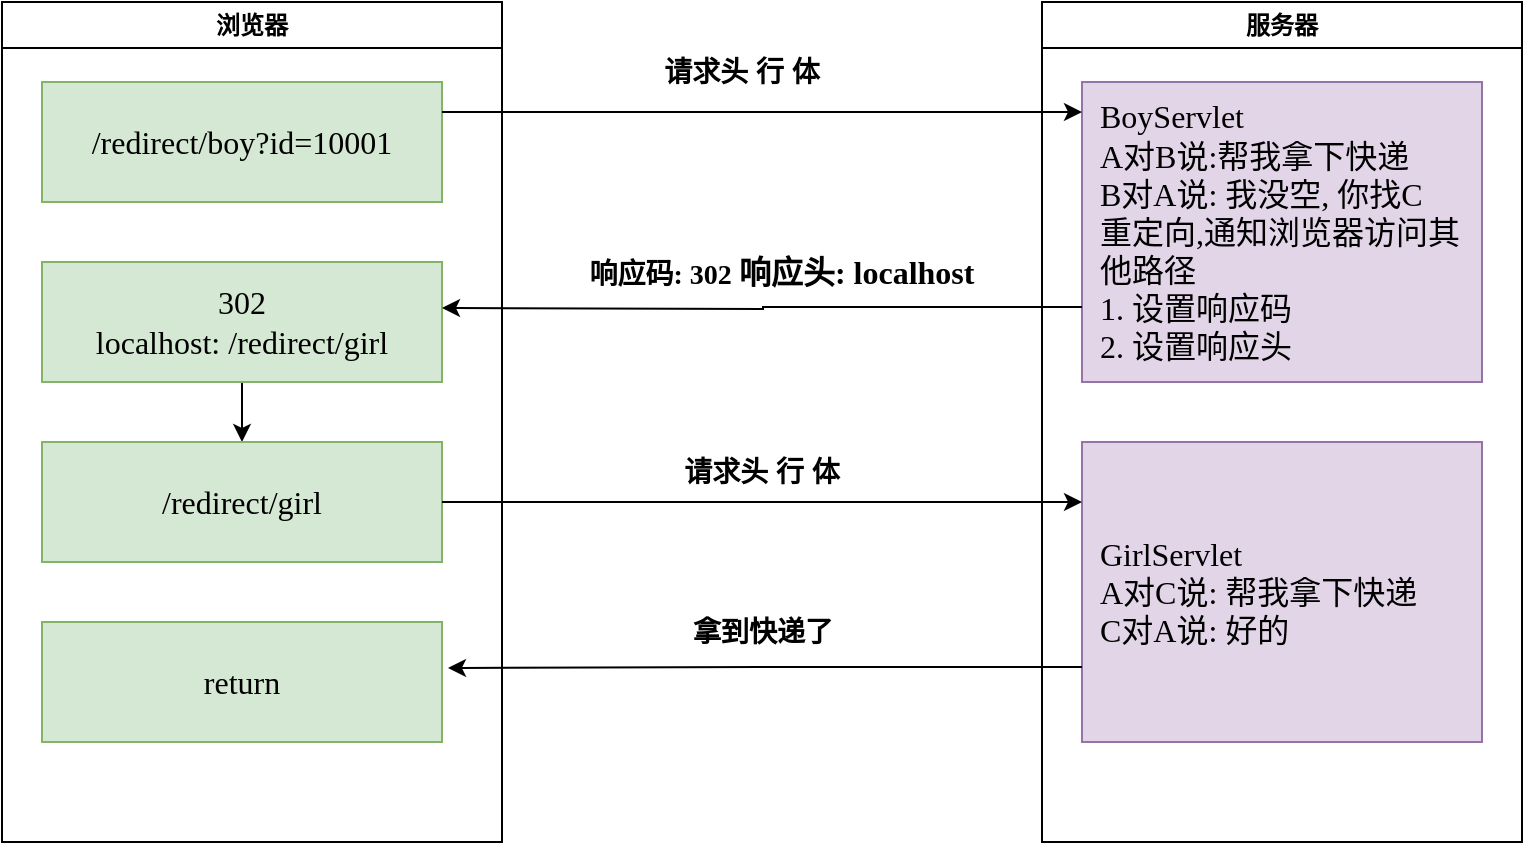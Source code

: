 <mxfile version="20.5.3" type="github">
  <diagram id="C5RBs43oDa-KdzZeNtuy" name="Page-1">
    <mxGraphModel dx="1422" dy="754" grid="1" gridSize="10" guides="1" tooltips="1" connect="1" arrows="1" fold="1" page="1" pageScale="1" pageWidth="827" pageHeight="1169" math="0" shadow="0">
      <root>
        <mxCell id="WIyWlLk6GJQsqaUBKTNV-0" />
        <mxCell id="WIyWlLk6GJQsqaUBKTNV-1" parent="WIyWlLk6GJQsqaUBKTNV-0" />
        <mxCell id="nHfeGm76d14weIbEbzsL-0" value="浏览器" style="swimlane;whiteSpace=wrap;html=1;" vertex="1" parent="WIyWlLk6GJQsqaUBKTNV-1">
          <mxGeometry x="40" y="40" width="250" height="420" as="geometry" />
        </mxCell>
        <mxCell id="nHfeGm76d14weIbEbzsL-2" value="&lt;span style=&quot;font-family: &amp;quot;PingFang SC&amp;quot;, &amp;quot;Noto Sans SC&amp;quot;, &amp;quot;Meslo LG&amp;quot;, &amp;quot;Microsoft YaHei&amp;quot;; font-size: 16px;&quot;&gt;/redirect/boy?id=10001&lt;/span&gt;" style="rounded=0;whiteSpace=wrap;html=1;strokeColor=#82b366;fillColor=#d5e8d4;" vertex="1" parent="nHfeGm76d14weIbEbzsL-0">
          <mxGeometry x="20" y="40" width="200" height="60" as="geometry" />
        </mxCell>
        <mxCell id="nHfeGm76d14weIbEbzsL-17" style="edgeStyle=orthogonalEdgeStyle;rounded=0;orthogonalLoop=1;jettySize=auto;html=1;exitX=0.5;exitY=1;exitDx=0;exitDy=0;fontSize=14;fontColor=#000000;" edge="1" parent="nHfeGm76d14weIbEbzsL-0" source="nHfeGm76d14weIbEbzsL-11" target="nHfeGm76d14weIbEbzsL-16">
          <mxGeometry relative="1" as="geometry" />
        </mxCell>
        <mxCell id="nHfeGm76d14weIbEbzsL-11" value="&lt;span style=&quot;font-family: &amp;quot;PingFang SC&amp;quot;, &amp;quot;Noto Sans SC&amp;quot;, &amp;quot;Meslo LG&amp;quot;, &amp;quot;Microsoft YaHei&amp;quot;; font-size: 16px;&quot;&gt;302&lt;/span&gt;&lt;br style=&quot;box-sizing: border-box; font-family: &amp;quot;PingFang SC&amp;quot;, &amp;quot;Noto Sans SC&amp;quot;, &amp;quot;Meslo LG&amp;quot;, &amp;quot;Microsoft YaHei&amp;quot;; font-size: 16px;&quot;&gt;&lt;span style=&quot;font-family: &amp;quot;PingFang SC&amp;quot;, &amp;quot;Noto Sans SC&amp;quot;, &amp;quot;Meslo LG&amp;quot;, &amp;quot;Microsoft YaHei&amp;quot;; font-size: 16px;&quot;&gt;localhost: /redirect/girl&lt;/span&gt;" style="rounded=0;whiteSpace=wrap;html=1;labelBackgroundColor=none;fontSize=14;fillColor=#d5e8d4;strokeColor=#82b366;" vertex="1" parent="nHfeGm76d14weIbEbzsL-0">
          <mxGeometry x="20" y="130" width="200" height="60" as="geometry" />
        </mxCell>
        <mxCell id="nHfeGm76d14weIbEbzsL-16" value="&lt;span style=&quot;font-family: &amp;quot;PingFang SC&amp;quot;, &amp;quot;Noto Sans SC&amp;quot;, &amp;quot;Meslo LG&amp;quot;, &amp;quot;Microsoft YaHei&amp;quot;; font-size: 16px;&quot;&gt;/redirect/girl&lt;/span&gt;" style="rounded=0;whiteSpace=wrap;html=1;labelBackgroundColor=none;fontSize=14;fillColor=#d5e8d4;strokeColor=#82b366;fontColor=#000000;" vertex="1" parent="nHfeGm76d14weIbEbzsL-0">
          <mxGeometry x="20" y="220" width="200" height="60" as="geometry" />
        </mxCell>
        <mxCell id="nHfeGm76d14weIbEbzsL-29" value="&lt;span style=&quot;font-family: &amp;quot;PingFang SC&amp;quot;, &amp;quot;Noto Sans SC&amp;quot;, &amp;quot;Meslo LG&amp;quot;, &amp;quot;Microsoft YaHei&amp;quot;; font-size: 16px;&quot;&gt;return&lt;/span&gt;" style="rounded=0;whiteSpace=wrap;html=1;labelBackgroundColor=none;fontSize=14;fillColor=#d5e8d4;strokeColor=#82b366;fontColor=#000000;" vertex="1" parent="nHfeGm76d14weIbEbzsL-0">
          <mxGeometry x="20" y="310" width="200" height="60" as="geometry" />
        </mxCell>
        <mxCell id="nHfeGm76d14weIbEbzsL-1" value="服务器" style="swimlane;whiteSpace=wrap;html=1;" vertex="1" parent="WIyWlLk6GJQsqaUBKTNV-1">
          <mxGeometry x="560" y="40" width="240" height="420" as="geometry" />
        </mxCell>
        <mxCell id="nHfeGm76d14weIbEbzsL-4" value="&lt;span style=&quot;font-family: &amp;quot;PingFang SC&amp;quot;, &amp;quot;Noto Sans SC&amp;quot;, &amp;quot;Meslo LG&amp;quot;, &amp;quot;Microsoft YaHei&amp;quot;; font-size: 16px;&quot;&gt;BoyServlet&lt;/span&gt;&lt;br style=&quot;box-sizing: border-box; font-family: &amp;quot;PingFang SC&amp;quot;, &amp;quot;Noto Sans SC&amp;quot;, &amp;quot;Meslo LG&amp;quot;, &amp;quot;Microsoft YaHei&amp;quot;; font-size: 16px;&quot;&gt;&lt;span style=&quot;font-family: &amp;quot;PingFang SC&amp;quot;, &amp;quot;Noto Sans SC&amp;quot;, &amp;quot;Meslo LG&amp;quot;, &amp;quot;Microsoft YaHei&amp;quot;; font-size: 16px;&quot;&gt;A对B说:帮我拿下快递&lt;/span&gt;&lt;br style=&quot;box-sizing: border-box; font-family: &amp;quot;PingFang SC&amp;quot;, &amp;quot;Noto Sans SC&amp;quot;, &amp;quot;Meslo LG&amp;quot;, &amp;quot;Microsoft YaHei&amp;quot;; font-size: 16px;&quot;&gt;&lt;span style=&quot;font-family: &amp;quot;PingFang SC&amp;quot;, &amp;quot;Noto Sans SC&amp;quot;, &amp;quot;Meslo LG&amp;quot;, &amp;quot;Microsoft YaHei&amp;quot;; font-size: 16px;&quot;&gt;B对A说: 我没空, 你找C&lt;/span&gt;&lt;br style=&quot;box-sizing: border-box; font-family: &amp;quot;PingFang SC&amp;quot;, &amp;quot;Noto Sans SC&amp;quot;, &amp;quot;Meslo LG&amp;quot;, &amp;quot;Microsoft YaHei&amp;quot;; font-size: 16px;&quot;&gt;&lt;span style=&quot;font-family: &amp;quot;PingFang SC&amp;quot;, &amp;quot;Noto Sans SC&amp;quot;, &amp;quot;Meslo LG&amp;quot;, &amp;quot;Microsoft YaHei&amp;quot;; font-size: 16px;&quot;&gt;重定向,通知浏览器访问其他路径&lt;/span&gt;&lt;br style=&quot;box-sizing: border-box; font-family: &amp;quot;PingFang SC&amp;quot;, &amp;quot;Noto Sans SC&amp;quot;, &amp;quot;Meslo LG&amp;quot;, &amp;quot;Microsoft YaHei&amp;quot;; font-size: 16px;&quot;&gt;&lt;span style=&quot;font-family: &amp;quot;PingFang SC&amp;quot;, &amp;quot;Noto Sans SC&amp;quot;, &amp;quot;Meslo LG&amp;quot;, &amp;quot;Microsoft YaHei&amp;quot;; font-size: 16px;&quot;&gt;1. 设置响应码&lt;/span&gt;&lt;br style=&quot;box-sizing: border-box; font-family: &amp;quot;PingFang SC&amp;quot;, &amp;quot;Noto Sans SC&amp;quot;, &amp;quot;Meslo LG&amp;quot;, &amp;quot;Microsoft YaHei&amp;quot;; font-size: 16px;&quot;&gt;&lt;span style=&quot;font-family: &amp;quot;PingFang SC&amp;quot;, &amp;quot;Noto Sans SC&amp;quot;, &amp;quot;Meslo LG&amp;quot;, &amp;quot;Microsoft YaHei&amp;quot;; font-size: 16px;&quot;&gt;2. 设置响应头&lt;/span&gt;" style="rounded=0;whiteSpace=wrap;html=1;labelBackgroundColor=none;fillColor=#e1d5e7;strokeColor=#9673a6;align=left;spacingLeft=7;" vertex="1" parent="nHfeGm76d14weIbEbzsL-1">
          <mxGeometry x="20" y="40" width="200" height="150" as="geometry" />
        </mxCell>
        <mxCell id="nHfeGm76d14weIbEbzsL-31" value="&lt;span style=&quot;font-family: &amp;quot;PingFang SC&amp;quot;, &amp;quot;Noto Sans SC&amp;quot;, &amp;quot;Meslo LG&amp;quot;, &amp;quot;Microsoft YaHei&amp;quot;; font-size: 16px;&quot;&gt;GirlServlet&lt;/span&gt;&lt;br style=&quot;box-sizing: border-box; font-family: &amp;quot;PingFang SC&amp;quot;, &amp;quot;Noto Sans SC&amp;quot;, &amp;quot;Meslo LG&amp;quot;, &amp;quot;Microsoft YaHei&amp;quot;; font-size: 16px;&quot;&gt;&lt;span style=&quot;font-family: &amp;quot;PingFang SC&amp;quot;, &amp;quot;Noto Sans SC&amp;quot;, &amp;quot;Meslo LG&amp;quot;, &amp;quot;Microsoft YaHei&amp;quot;; font-size: 16px;&quot;&gt;A对C说: 帮我拿下快递&lt;/span&gt;&lt;br style=&quot;box-sizing: border-box; font-family: &amp;quot;PingFang SC&amp;quot;, &amp;quot;Noto Sans SC&amp;quot;, &amp;quot;Meslo LG&amp;quot;, &amp;quot;Microsoft YaHei&amp;quot;; font-size: 16px;&quot;&gt;&lt;span style=&quot;font-family: &amp;quot;PingFang SC&amp;quot;, &amp;quot;Noto Sans SC&amp;quot;, &amp;quot;Meslo LG&amp;quot;, &amp;quot;Microsoft YaHei&amp;quot;; font-size: 16px;&quot;&gt;C对A说: 好的&lt;/span&gt;" style="rounded=0;whiteSpace=wrap;html=1;labelBackgroundColor=none;fillColor=#e1d5e7;strokeColor=#9673a6;align=left;spacingLeft=7;" vertex="1" parent="nHfeGm76d14weIbEbzsL-1">
          <mxGeometry x="20" y="220" width="200" height="150" as="geometry" />
        </mxCell>
        <mxCell id="nHfeGm76d14weIbEbzsL-6" style="edgeStyle=orthogonalEdgeStyle;rounded=0;orthogonalLoop=1;jettySize=auto;html=1;exitX=1;exitY=0.25;exitDx=0;exitDy=0;entryX=0;entryY=0.1;entryDx=0;entryDy=0;entryPerimeter=0;fontColor=#000000;" edge="1" parent="WIyWlLk6GJQsqaUBKTNV-1" source="nHfeGm76d14weIbEbzsL-2" target="nHfeGm76d14weIbEbzsL-4">
          <mxGeometry relative="1" as="geometry" />
        </mxCell>
        <mxCell id="nHfeGm76d14weIbEbzsL-8" value="请求头 行 体" style="text;html=1;strokeColor=none;fillColor=none;align=center;verticalAlign=middle;whiteSpace=wrap;rounded=0;labelBackgroundColor=none;fontColor=#000000;fontStyle=1;fontSize=14;" vertex="1" parent="WIyWlLk6GJQsqaUBKTNV-1">
          <mxGeometry x="310" y="60" width="200" height="30" as="geometry" />
        </mxCell>
        <mxCell id="nHfeGm76d14weIbEbzsL-13" style="edgeStyle=orthogonalEdgeStyle;rounded=0;orthogonalLoop=1;jettySize=auto;html=1;exitX=0;exitY=0.75;exitDx=0;exitDy=0;fontSize=14;fontColor=#000000;" edge="1" parent="WIyWlLk6GJQsqaUBKTNV-1" source="nHfeGm76d14weIbEbzsL-4">
          <mxGeometry relative="1" as="geometry">
            <mxPoint x="260" y="193" as="targetPoint" />
          </mxGeometry>
        </mxCell>
        <mxCell id="nHfeGm76d14weIbEbzsL-15" value="&lt;span style=&quot;font-family: &amp;quot;PingFang SC&amp;quot;, &amp;quot;Noto Sans SC&amp;quot;, &amp;quot;Meslo LG&amp;quot;, &amp;quot;Microsoft YaHei&amp;quot;;&quot;&gt;响应码: 302&amp;nbsp;&lt;/span&gt;&lt;span style=&quot;font-family: &amp;quot;PingFang SC&amp;quot;, &amp;quot;Noto Sans SC&amp;quot;, &amp;quot;Meslo LG&amp;quot;, &amp;quot;Microsoft YaHei&amp;quot;; font-size: 16px;&quot;&gt;响应头: localhost&lt;/span&gt;" style="text;html=1;align=center;verticalAlign=middle;whiteSpace=wrap;rounded=0;labelBackgroundColor=none;fontSize=14;fontStyle=1" vertex="1" parent="WIyWlLk6GJQsqaUBKTNV-1">
          <mxGeometry x="320" y="160" width="220" height="30" as="geometry" />
        </mxCell>
        <mxCell id="nHfeGm76d14weIbEbzsL-24" style="edgeStyle=orthogonalEdgeStyle;rounded=0;orthogonalLoop=1;jettySize=auto;html=1;exitX=1;exitY=0.5;exitDx=0;exitDy=0;entryX=0;entryY=0.25;entryDx=0;entryDy=0;fontSize=14;fontColor=#000000;" edge="1" parent="WIyWlLk6GJQsqaUBKTNV-1" source="nHfeGm76d14weIbEbzsL-16">
          <mxGeometry relative="1" as="geometry">
            <mxPoint x="580" y="290" as="targetPoint" />
          </mxGeometry>
        </mxCell>
        <mxCell id="nHfeGm76d14weIbEbzsL-30" value="请求头 行 体" style="text;html=1;strokeColor=none;fillColor=none;align=center;verticalAlign=middle;whiteSpace=wrap;rounded=0;labelBackgroundColor=none;fontColor=#000000;fontStyle=1;fontSize=14;" vertex="1" parent="WIyWlLk6GJQsqaUBKTNV-1">
          <mxGeometry x="320" y="260" width="200" height="30" as="geometry" />
        </mxCell>
        <mxCell id="nHfeGm76d14weIbEbzsL-32" style="edgeStyle=orthogonalEdgeStyle;rounded=0;orthogonalLoop=1;jettySize=auto;html=1;exitX=0;exitY=0.75;exitDx=0;exitDy=0;entryX=1.015;entryY=0.383;entryDx=0;entryDy=0;entryPerimeter=0;fontSize=14;fontColor=#000000;" edge="1" parent="WIyWlLk6GJQsqaUBKTNV-1" source="nHfeGm76d14weIbEbzsL-31" target="nHfeGm76d14weIbEbzsL-29">
          <mxGeometry relative="1" as="geometry" />
        </mxCell>
        <mxCell id="nHfeGm76d14weIbEbzsL-33" value="拿到快递了" style="text;html=1;align=center;verticalAlign=middle;resizable=0;points=[];autosize=1;strokeColor=none;fillColor=none;fontSize=14;fontColor=#000000;fontStyle=1" vertex="1" parent="WIyWlLk6GJQsqaUBKTNV-1">
          <mxGeometry x="375" y="340" width="90" height="30" as="geometry" />
        </mxCell>
      </root>
    </mxGraphModel>
  </diagram>
</mxfile>
